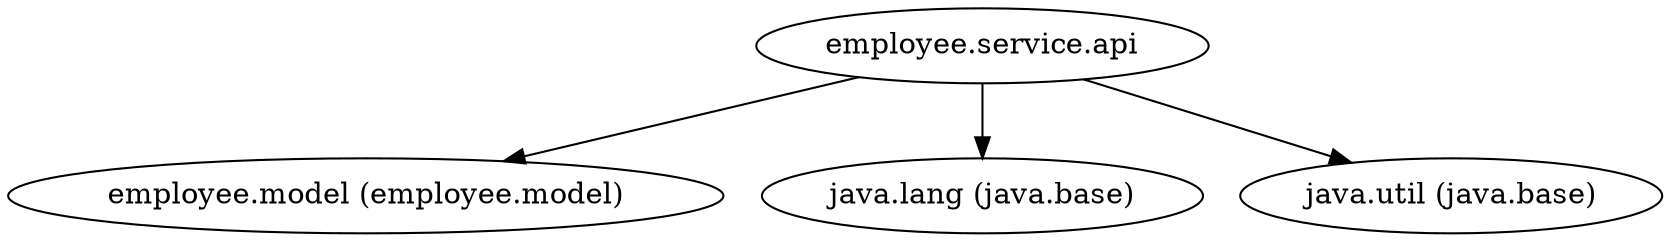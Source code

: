 digraph "employee.service" {
    // Path: /Users/hakan/IdeaProjects/jigsaw/requires-transitive/jar/employee.service-1.0.jar
   "employee.service.api"                             -> "employee.model (employee.model)";
   "employee.service.api"                             -> "java.lang (java.base)";
   "employee.service.api"                             -> "java.util (java.base)";
}

